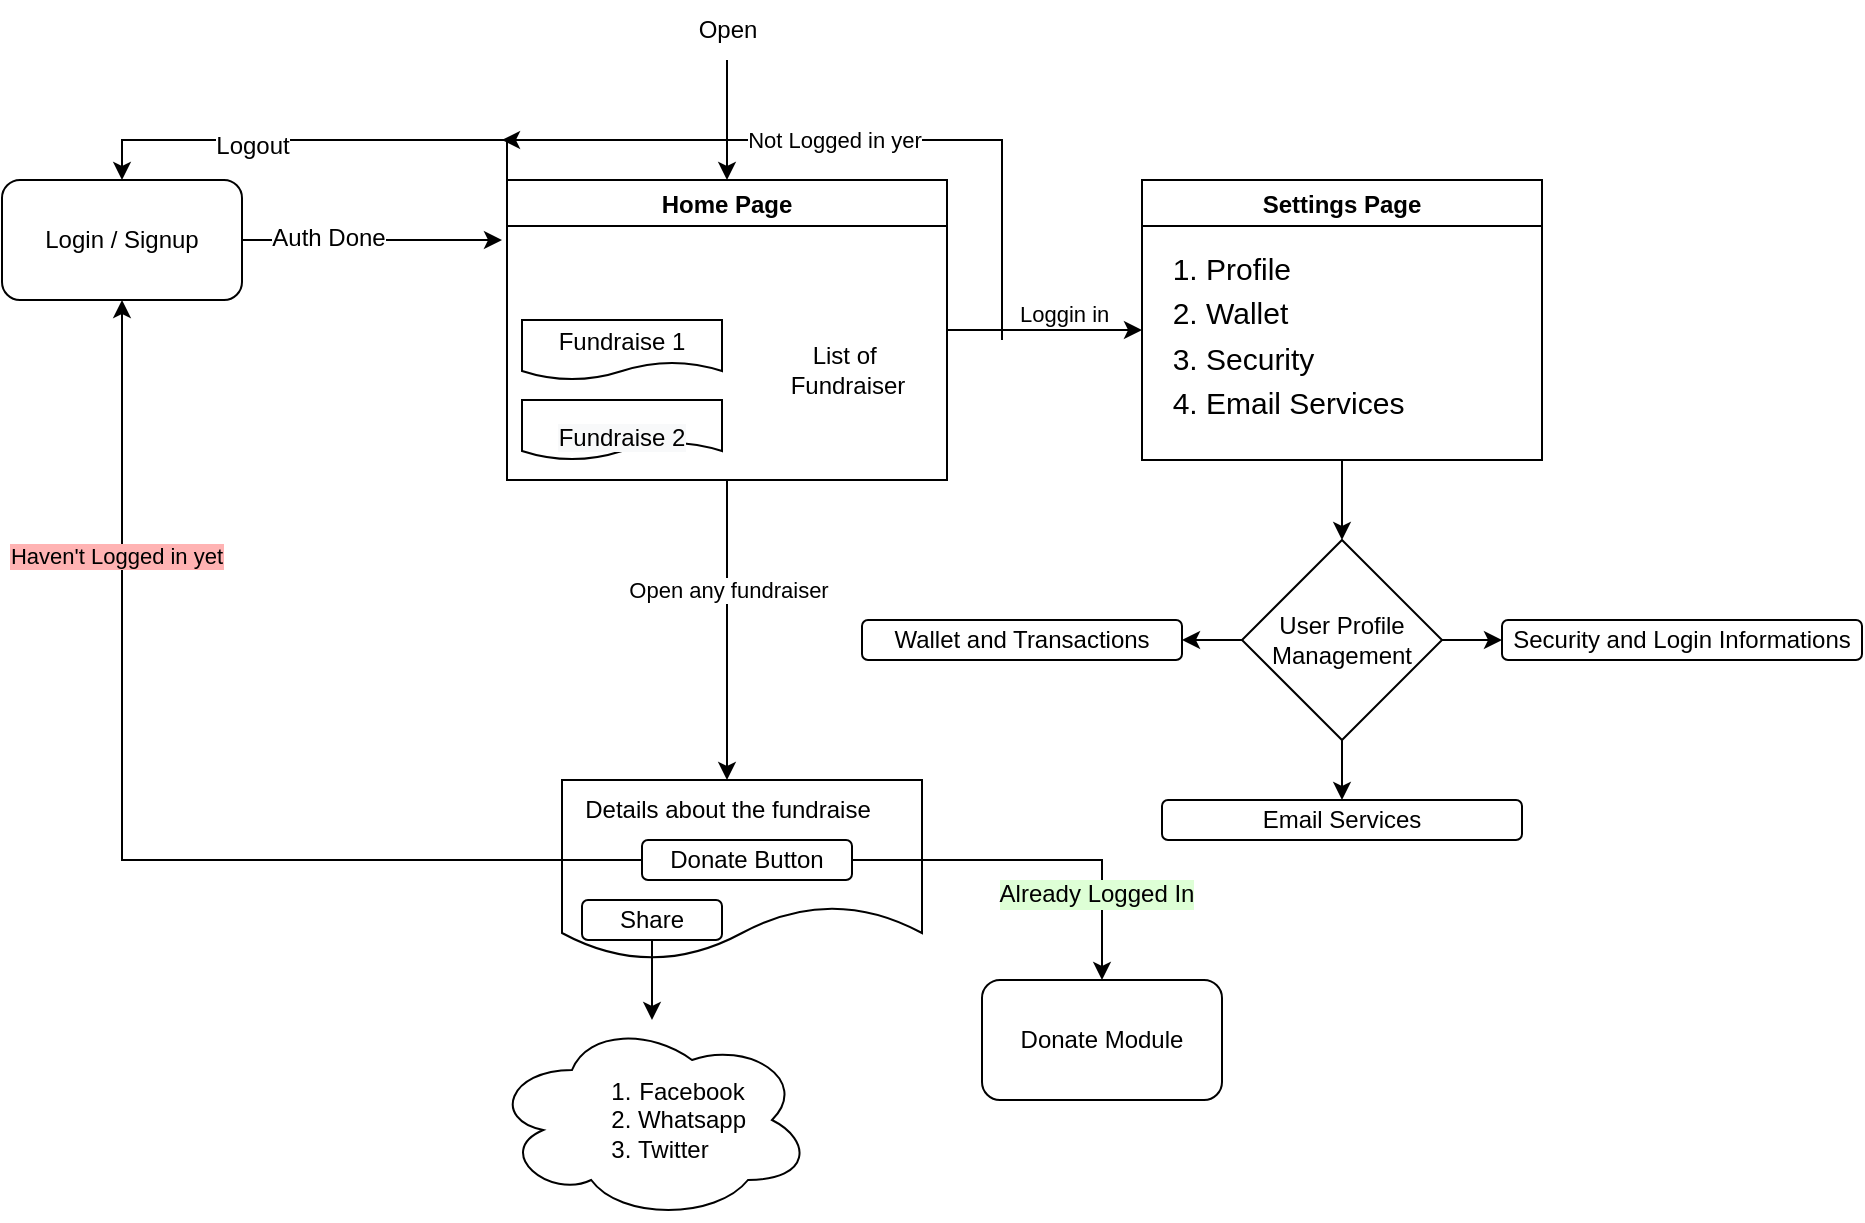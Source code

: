 <mxfile version="16.2.1" type="device"><diagram id="ekXQ--jLtAcvLfo2J-XA" name="Page-1"><mxGraphModel dx="1038" dy="539" grid="1" gridSize="10" guides="1" tooltips="1" connect="1" arrows="1" fold="1" page="1" pageScale="1" pageWidth="850" pageHeight="1100" math="0" shadow="0"><root><mxCell id="0"/><mxCell id="1" parent="0"/><mxCell id="-dCI1stA4-t2NwxO6LH2-33" style="edgeStyle=orthogonalEdgeStyle;rounded=0;orthogonalLoop=1;jettySize=auto;html=1;fontSize=15;" parent="1" source="-dCI1stA4-t2NwxO6LH2-2" edge="1"><mxGeometry relative="1" as="geometry"><mxPoint x="290" y="190" as="targetPoint"/></mxGeometry></mxCell><mxCell id="-dCI1stA4-t2NwxO6LH2-56" value="Auth Done" style="edgeLabel;html=1;align=center;verticalAlign=middle;resizable=0;points=[];fontSize=12;" parent="-dCI1stA4-t2NwxO6LH2-33" vertex="1" connectable="0"><mxGeometry x="-0.348" y="1" relative="1" as="geometry"><mxPoint as="offset"/></mxGeometry></mxCell><mxCell id="-dCI1stA4-t2NwxO6LH2-2" value="Login / Signup" style="rounded=1;whiteSpace=wrap;html=1;" parent="1" vertex="1"><mxGeometry x="40" y="160" width="120" height="60" as="geometry"/></mxCell><mxCell id="-dCI1stA4-t2NwxO6LH2-13" style="edgeStyle=orthogonalEdgeStyle;rounded=0;orthogonalLoop=1;jettySize=auto;html=1;" parent="1" edge="1"><mxGeometry relative="1" as="geometry"><mxPoint x="402.5" y="460" as="targetPoint"/><mxPoint x="402.5" y="310" as="sourcePoint"/></mxGeometry></mxCell><mxCell id="-dCI1stA4-t2NwxO6LH2-14" value="Open any fundraiser" style="edgeLabel;html=1;align=center;verticalAlign=middle;resizable=0;points=[];" parent="-dCI1stA4-t2NwxO6LH2-13" vertex="1" connectable="0"><mxGeometry x="-0.272" relative="1" as="geometry"><mxPoint as="offset"/></mxGeometry></mxCell><mxCell id="-dCI1stA4-t2NwxO6LH2-5" value="" style="shape=document;whiteSpace=wrap;html=1;boundedLbl=1;" parent="1" vertex="1"><mxGeometry x="320" y="460" width="180" height="90" as="geometry"/></mxCell><mxCell id="-dCI1stA4-t2NwxO6LH2-6" value="Fundraise 1" style="shape=document;whiteSpace=wrap;html=1;boundedLbl=1;" parent="1" vertex="1"><mxGeometry x="300" y="230" width="100" height="30" as="geometry"/></mxCell><mxCell id="-dCI1stA4-t2NwxO6LH2-7" value="&lt;br&gt;&lt;span style=&quot;color: rgb(0 , 0 , 0) ; font-family: &amp;#34;helvetica&amp;#34; ; font-size: 12px ; font-style: normal ; font-weight: 400 ; letter-spacing: normal ; text-align: center ; text-indent: 0px ; text-transform: none ; word-spacing: 0px ; background-color: rgb(248 , 249 , 250) ; display: inline ; float: none&quot;&gt;Fundraise 2&lt;br&gt;&lt;/span&gt;" style="shape=document;whiteSpace=wrap;html=1;boundedLbl=1;" parent="1" vertex="1"><mxGeometry x="300" y="270" width="100" height="30" as="geometry"/></mxCell><mxCell id="-dCI1stA4-t2NwxO6LH2-29" style="edgeStyle=orthogonalEdgeStyle;rounded=0;orthogonalLoop=1;jettySize=auto;html=1;entryX=0.5;entryY=0;entryDx=0;entryDy=0;" parent="1" source="-dCI1stA4-t2NwxO6LH2-9" target="-dCI1stA4-t2NwxO6LH2-12" edge="1"><mxGeometry relative="1" as="geometry"/></mxCell><mxCell id="-dCI1stA4-t2NwxO6LH2-9" value="Open" style="text;html=1;strokeColor=none;fillColor=none;align=center;verticalAlign=middle;whiteSpace=wrap;rounded=0;" parent="1" vertex="1"><mxGeometry x="372.5" y="70" width="60" height="30" as="geometry"/></mxCell><mxCell id="-dCI1stA4-t2NwxO6LH2-12" value="Homepage" style="text;html=1;strokeColor=none;fillColor=none;align=center;verticalAlign=middle;whiteSpace=wrap;rounded=0;" parent="1" vertex="1"><mxGeometry x="372.5" y="160" width="60" height="30" as="geometry"/></mxCell><mxCell id="-dCI1stA4-t2NwxO6LH2-16" value="Details about the fundraise" style="text;html=1;strokeColor=none;fillColor=none;align=center;verticalAlign=middle;whiteSpace=wrap;rounded=0;" parent="1" vertex="1"><mxGeometry x="322.5" y="460" width="160" height="30" as="geometry"/></mxCell><mxCell id="-dCI1stA4-t2NwxO6LH2-19" style="edgeStyle=orthogonalEdgeStyle;rounded=0;orthogonalLoop=1;jettySize=auto;html=1;entryX=0.5;entryY=1;entryDx=0;entryDy=0;" parent="1" source="-dCI1stA4-t2NwxO6LH2-17" target="-dCI1stA4-t2NwxO6LH2-2" edge="1"><mxGeometry relative="1" as="geometry"/></mxCell><mxCell id="-dCI1stA4-t2NwxO6LH2-20" value="Haven't Logged in yet" style="edgeLabel;html=1;align=center;verticalAlign=middle;resizable=0;points=[];labelBackgroundColor=#FFB3B3;horizontal=1;" parent="-dCI1stA4-t2NwxO6LH2-19" vertex="1" connectable="0"><mxGeometry x="0.526" y="3" relative="1" as="geometry"><mxPoint as="offset"/></mxGeometry></mxCell><mxCell id="-dCI1stA4-t2NwxO6LH2-22" style="edgeStyle=orthogonalEdgeStyle;rounded=0;orthogonalLoop=1;jettySize=auto;html=1;" parent="1" source="-dCI1stA4-t2NwxO6LH2-17" target="-dCI1stA4-t2NwxO6LH2-21" edge="1"><mxGeometry relative="1" as="geometry"/></mxCell><mxCell id="-dCI1stA4-t2NwxO6LH2-25" value="&lt;span style=&quot;font-size: 12px;&quot;&gt;Already Logged In&lt;/span&gt;" style="edgeLabel;html=1;align=center;verticalAlign=middle;resizable=0;points=[];labelBackgroundColor=#DEFFD6;" parent="-dCI1stA4-t2NwxO6LH2-22" vertex="1" connectable="0"><mxGeometry x="0.535" y="-3" relative="1" as="geometry"><mxPoint as="offset"/></mxGeometry></mxCell><mxCell id="-dCI1stA4-t2NwxO6LH2-17" value="Donate Button" style="rounded=1;whiteSpace=wrap;html=1;" parent="1" vertex="1"><mxGeometry x="360" y="490" width="105" height="20" as="geometry"/></mxCell><mxCell id="-dCI1stA4-t2NwxO6LH2-21" value="Donate Module" style="rounded=1;whiteSpace=wrap;html=1;" parent="1" vertex="1"><mxGeometry x="530" y="560" width="120" height="60" as="geometry"/></mxCell><mxCell id="-dCI1stA4-t2NwxO6LH2-47" value="" style="edgeStyle=orthogonalEdgeStyle;rounded=0;orthogonalLoop=1;jettySize=auto;html=1;fontSize=12;" parent="1" source="-dCI1stA4-t2NwxO6LH2-26" target="-dCI1stA4-t2NwxO6LH2-40" edge="1"><mxGeometry relative="1" as="geometry"/></mxCell><mxCell id="-dCI1stA4-t2NwxO6LH2-26" value="Settings Page" style="swimlane;" parent="1" vertex="1"><mxGeometry x="610" y="160" width="200" height="140" as="geometry"/></mxCell><mxCell id="-dCI1stA4-t2NwxO6LH2-32" value="&lt;ol style=&quot;font-size: 15px ; line-height: 1.5&quot;&gt;&lt;li&gt;Profile&lt;/li&gt;&lt;li&gt;Wallet&lt;/li&gt;&lt;li&gt;Security&lt;/li&gt;&lt;li&gt;Email Services&lt;/li&gt;&lt;/ol&gt;" style="text;html=1;strokeColor=none;fillColor=none;align=left;verticalAlign=middle;whiteSpace=wrap;rounded=0;" parent="-dCI1stA4-t2NwxO6LH2-26" vertex="1"><mxGeometry x="-10" y="25" width="190" height="105" as="geometry"/></mxCell><mxCell id="-dCI1stA4-t2NwxO6LH2-30" style="edgeStyle=orthogonalEdgeStyle;rounded=0;orthogonalLoop=1;jettySize=auto;html=1;" parent="1" source="-dCI1stA4-t2NwxO6LH2-27" edge="1"><mxGeometry relative="1" as="geometry"><mxPoint x="610" y="235" as="targetPoint"/></mxGeometry></mxCell><mxCell id="nJiF-Vk14n8uBqsV-pqP-1" value="Loggin in" style="edgeLabel;html=1;align=left;verticalAlign=bottom;resizable=0;points=[];labelPosition=right;verticalLabelPosition=top;" vertex="1" connectable="0" parent="-dCI1stA4-t2NwxO6LH2-30"><mxGeometry x="-0.296" relative="1" as="geometry"><mxPoint as="offset"/></mxGeometry></mxCell><mxCell id="-dCI1stA4-t2NwxO6LH2-50" style="edgeStyle=orthogonalEdgeStyle;rounded=0;orthogonalLoop=1;jettySize=auto;html=1;exitX=0;exitY=0;exitDx=0;exitDy=0;entryX=0.5;entryY=0;entryDx=0;entryDy=0;fontSize=12;" parent="1" source="-dCI1stA4-t2NwxO6LH2-27" target="-dCI1stA4-t2NwxO6LH2-2" edge="1"><mxGeometry relative="1" as="geometry"/></mxCell><mxCell id="-dCI1stA4-t2NwxO6LH2-51" value="Logout" style="edgeLabel;html=1;align=center;verticalAlign=middle;resizable=0;points=[];fontSize=12;" parent="-dCI1stA4-t2NwxO6LH2-50" vertex="1" connectable="0"><mxGeometry x="0.272" y="3" relative="1" as="geometry"><mxPoint as="offset"/></mxGeometry></mxCell><mxCell id="-dCI1stA4-t2NwxO6LH2-27" value="Home Page" style="swimlane;" parent="1" vertex="1"><mxGeometry x="292.5" y="160" width="220" height="150" as="geometry"/></mxCell><mxCell id="-dCI1stA4-t2NwxO6LH2-8" value="List of&amp;nbsp;&lt;br&gt;Fundraiser" style="text;html=1;strokeColor=none;fillColor=none;align=center;verticalAlign=middle;whiteSpace=wrap;rounded=0;" parent="-dCI1stA4-t2NwxO6LH2-27" vertex="1"><mxGeometry x="140" y="80" width="60" height="30" as="geometry"/></mxCell><mxCell id="-dCI1stA4-t2NwxO6LH2-38" value="Wallet and Transactions" style="rounded=1;whiteSpace=wrap;html=1;labelBackgroundColor=none;fontSize=12;" parent="1" vertex="1"><mxGeometry x="470" y="380" width="160" height="20" as="geometry"/></mxCell><mxCell id="-dCI1stA4-t2NwxO6LH2-39" value="Security and Login Informations" style="rounded=1;whiteSpace=wrap;html=1;labelBackgroundColor=none;fontSize=12;" parent="1" vertex="1"><mxGeometry x="790" y="380" width="180" height="20" as="geometry"/></mxCell><mxCell id="-dCI1stA4-t2NwxO6LH2-42" value="" style="edgeStyle=orthogonalEdgeStyle;rounded=0;orthogonalLoop=1;jettySize=auto;html=1;fontSize=12;" parent="1" source="-dCI1stA4-t2NwxO6LH2-40" target="-dCI1stA4-t2NwxO6LH2-39" edge="1"><mxGeometry relative="1" as="geometry"/></mxCell><mxCell id="-dCI1stA4-t2NwxO6LH2-45" value="" style="edgeStyle=orthogonalEdgeStyle;rounded=0;orthogonalLoop=1;jettySize=auto;html=1;fontSize=12;" parent="1" source="-dCI1stA4-t2NwxO6LH2-40" target="-dCI1stA4-t2NwxO6LH2-38" edge="1"><mxGeometry relative="1" as="geometry"/></mxCell><mxCell id="-dCI1stA4-t2NwxO6LH2-46" value="" style="edgeStyle=orthogonalEdgeStyle;rounded=0;orthogonalLoop=1;jettySize=auto;html=1;fontSize=12;" parent="1" source="-dCI1stA4-t2NwxO6LH2-40" target="-dCI1stA4-t2NwxO6LH2-41" edge="1"><mxGeometry relative="1" as="geometry"/></mxCell><mxCell id="-dCI1stA4-t2NwxO6LH2-40" value="&lt;span&gt;User Profile Management&lt;/span&gt;" style="rhombus;whiteSpace=wrap;html=1;labelBackgroundColor=none;fontSize=12;" parent="1" vertex="1"><mxGeometry x="660" y="340" width="100" height="100" as="geometry"/></mxCell><mxCell id="-dCI1stA4-t2NwxO6LH2-41" value="Email Services" style="rounded=1;whiteSpace=wrap;html=1;labelBackgroundColor=none;fontSize=12;" parent="1" vertex="1"><mxGeometry x="620" y="470" width="180" height="20" as="geometry"/></mxCell><mxCell id="-dCI1stA4-t2NwxO6LH2-52" value="&lt;ol&gt;&lt;li&gt;&lt;span&gt;Facebook&lt;/span&gt;&lt;/li&gt;&lt;li style=&quot;text-align: left&quot;&gt;&lt;span&gt;Whatsapp&lt;/span&gt;&lt;/li&gt;&lt;li style=&quot;text-align: left&quot;&gt;&lt;span&gt;Twitter&lt;/span&gt;&lt;/li&gt;&lt;/ol&gt;" style="ellipse;shape=cloud;whiteSpace=wrap;html=1;labelBackgroundColor=none;fontSize=12;" parent="1" vertex="1"><mxGeometry x="285" y="580" width="160" height="100" as="geometry"/></mxCell><mxCell id="-dCI1stA4-t2NwxO6LH2-54" style="edgeStyle=orthogonalEdgeStyle;rounded=0;orthogonalLoop=1;jettySize=auto;html=1;fontSize=12;" parent="1" source="-dCI1stA4-t2NwxO6LH2-53" target="-dCI1stA4-t2NwxO6LH2-52" edge="1"><mxGeometry relative="1" as="geometry"/></mxCell><mxCell id="-dCI1stA4-t2NwxO6LH2-53" value="Share" style="rounded=1;whiteSpace=wrap;html=1;labelBackgroundColor=none;fontSize=12;" parent="1" vertex="1"><mxGeometry x="330" y="520" width="70" height="20" as="geometry"/></mxCell><mxCell id="nJiF-Vk14n8uBqsV-pqP-2" value="" style="endArrow=classic;html=1;rounded=0;" edge="1" parent="1"><mxGeometry width="50" height="50" relative="1" as="geometry"><mxPoint x="540" y="240" as="sourcePoint"/><mxPoint x="290" y="140" as="targetPoint"/><Array as="points"><mxPoint x="540" y="140"/></Array></mxGeometry></mxCell><mxCell id="nJiF-Vk14n8uBqsV-pqP-3" value="Not Logged in yer" style="edgeLabel;html=1;align=center;verticalAlign=middle;resizable=0;points=[];" vertex="1" connectable="0" parent="nJiF-Vk14n8uBqsV-pqP-2"><mxGeometry x="0.053" relative="1" as="geometry"><mxPoint as="offset"/></mxGeometry></mxCell></root></mxGraphModel></diagram></mxfile>